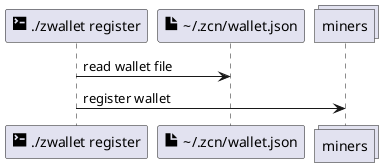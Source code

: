 @startuml
participant "<size:20><&terminal></size> ./zwallet register" as cli
participant "<size:20><&file></size> \~/.zcn/wallet.json" as wallet
collections miners

cli -> wallet: read wallet file
cli -> miners: register wallet

@enduml
